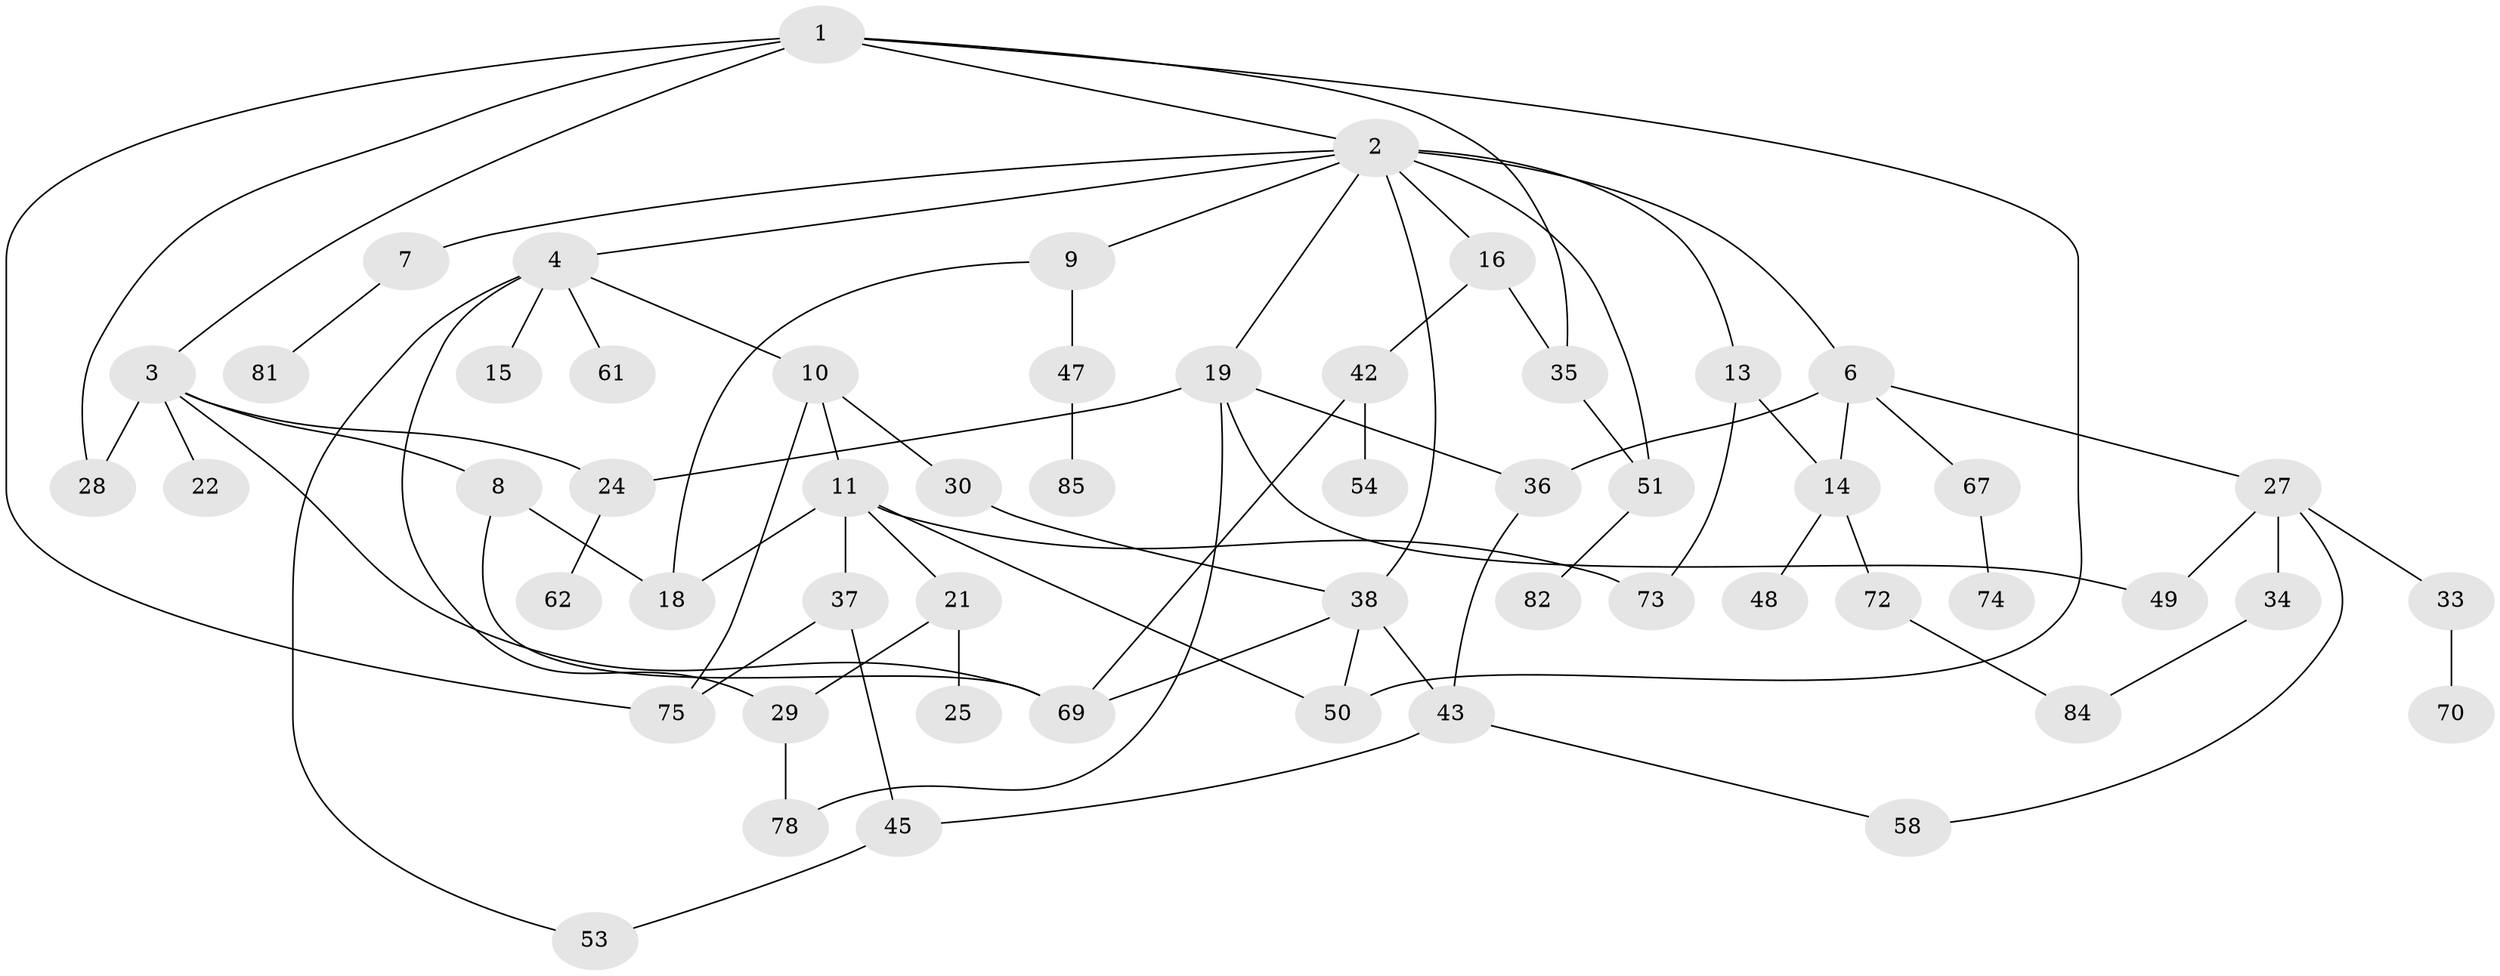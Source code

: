 // original degree distribution, {5: 0.058823529411764705, 7: 0.011764705882352941, 8: 0.011764705882352941, 6: 0.023529411764705882, 2: 0.3058823529411765, 3: 0.2823529411764706, 1: 0.23529411764705882, 4: 0.07058823529411765}
// Generated by graph-tools (version 1.1) at 2025/41/03/06/25 10:41:30]
// undirected, 55 vertices, 79 edges
graph export_dot {
graph [start="1"]
  node [color=gray90,style=filled];
  1 [super="+32"];
  2 [super="+5"];
  3 [super="+59"];
  4 [super="+52"];
  6 [super="+23"];
  7 [super="+20"];
  8 [super="+12"];
  9;
  10 [super="+46"];
  11 [super="+17"];
  13 [super="+71"];
  14 [super="+40"];
  15;
  16 [super="+79"];
  18 [super="+76"];
  19 [super="+41"];
  21;
  22;
  24 [super="+77"];
  25 [super="+26"];
  27 [super="+31"];
  28 [super="+63"];
  29 [super="+65"];
  30 [super="+56"];
  33 [super="+44"];
  34;
  35 [super="+57"];
  36 [super="+68"];
  37 [super="+39"];
  38 [super="+60"];
  42 [super="+64"];
  43;
  45 [super="+83"];
  47 [super="+55"];
  48;
  49;
  50;
  51 [super="+80"];
  53;
  54;
  58 [super="+66"];
  61;
  62;
  67;
  69;
  70;
  72;
  73;
  74;
  75;
  78;
  81;
  82;
  84;
  85;
  1 -- 2;
  1 -- 3;
  1 -- 35;
  1 -- 75;
  1 -- 50;
  1 -- 28;
  2 -- 4;
  2 -- 6;
  2 -- 7;
  2 -- 13;
  2 -- 16;
  2 -- 19;
  2 -- 51;
  2 -- 38;
  2 -- 9;
  3 -- 8;
  3 -- 22;
  3 -- 24;
  3 -- 28 [weight=2];
  3 -- 69;
  4 -- 10;
  4 -- 15;
  4 -- 53;
  4 -- 61;
  4 -- 29;
  6 -- 14;
  6 -- 27;
  6 -- 36;
  6 -- 67;
  7 -- 81;
  8 -- 18;
  8 -- 69;
  9 -- 47;
  9 -- 18;
  10 -- 11;
  10 -- 30;
  10 -- 75;
  11 -- 18;
  11 -- 37;
  11 -- 73;
  11 -- 50;
  11 -- 21;
  13 -- 14;
  13 -- 73;
  14 -- 72;
  14 -- 48;
  16 -- 42;
  16 -- 35;
  19 -- 24;
  19 -- 49;
  19 -- 78;
  19 -- 36;
  21 -- 25;
  21 -- 29;
  24 -- 62;
  27 -- 33;
  27 -- 49;
  27 -- 34;
  27 -- 58;
  29 -- 78;
  30 -- 38;
  33 -- 70;
  34 -- 84;
  35 -- 51;
  36 -- 43;
  37 -- 45;
  37 -- 75;
  38 -- 50;
  38 -- 43;
  38 -- 69;
  42 -- 54;
  42 -- 69;
  43 -- 58;
  43 -- 45;
  45 -- 53;
  47 -- 85;
  51 -- 82;
  67 -- 74;
  72 -- 84;
}

